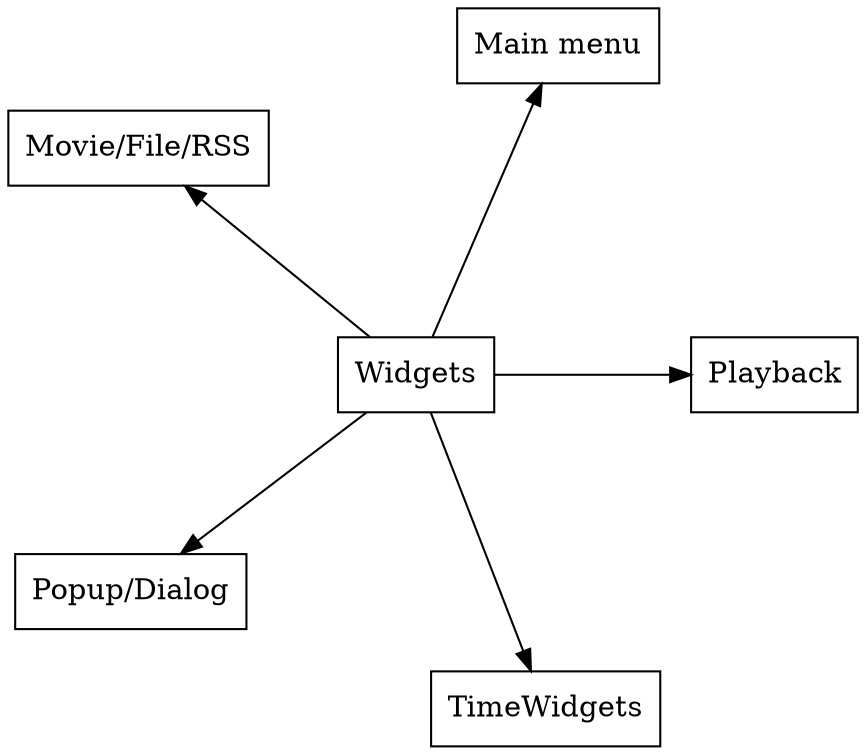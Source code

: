 digraph Widgets {
    node [URL="\N.html" shape=box]
    graph [layout="circo"]
    Widgets [label="Widgets" root=true]

    PlaybackWidgets [label="Playback"]
    MainMenuWidgets [label="Main menu"]
    MovieWidgets [label="Movie/File/RSS"]
    PopupWidgets [label="Popup/Dialog"]
    TimeWidgets

    Widgets -> PlaybackWidgets
    Widgets -> MovieWidgets
    Widgets -> MainMenuWidgets
    Widgets -> PopupWidgets
    Widgets -> TimeWidgets
}
